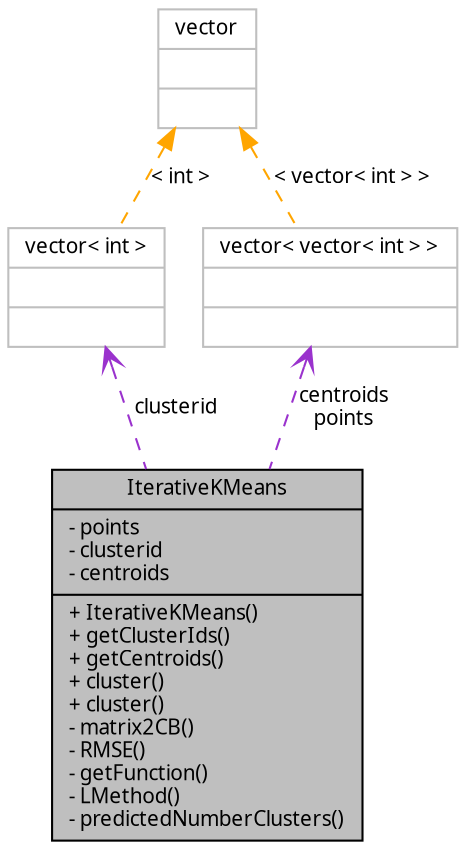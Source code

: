 digraph G
{
  edge [fontname="FreeSans.ttf",fontsize=10,labelfontname="FreeSans.ttf",labelfontsize=10];
  node [fontname="FreeSans.ttf",fontsize=10,shape=record];
  Node1 [label="{IterativeKMeans\n|- points\l- clusterid\l- centroids\l|+ IterativeKMeans()\l+ getClusterIds()\l+ getCentroids()\l+ cluster()\l+ cluster()\l- matrix2CB()\l- RMSE()\l- getFunction()\l- LMethod()\l- predictedNumberClusters()\l}",height=0.2,width=0.4,color="black", fillcolor="grey75", style="filled" fontcolor="black"];
  Node2 -> Node1 [dir=back,color="darkorchid3",fontsize=10,style="dashed",label="clusterid",arrowtail="open",fontname="FreeSans.ttf"];
  Node2 [label="{vector\< int \>\n||}",height=0.2,width=0.4,color="grey75", fillcolor="white", style="filled"];
  Node3 -> Node2 [dir=back,color="orange",fontsize=10,style="dashed",label="\< int \>",fontname="FreeSans.ttf"];
  Node3 [label="{vector\n||}",height=0.2,width=0.4,color="grey75", fillcolor="white", style="filled",tooltip="STL class."];
  Node4 -> Node1 [dir=back,color="darkorchid3",fontsize=10,style="dashed",label="centroids\npoints",arrowtail="open",fontname="FreeSans.ttf"];
  Node4 [label="{vector\< vector\< int \> \>\n||}",height=0.2,width=0.4,color="grey75", fillcolor="white", style="filled"];
  Node3 -> Node4 [dir=back,color="orange",fontsize=10,style="dashed",label="\< vector\< int \> \>",fontname="FreeSans.ttf"];
}

